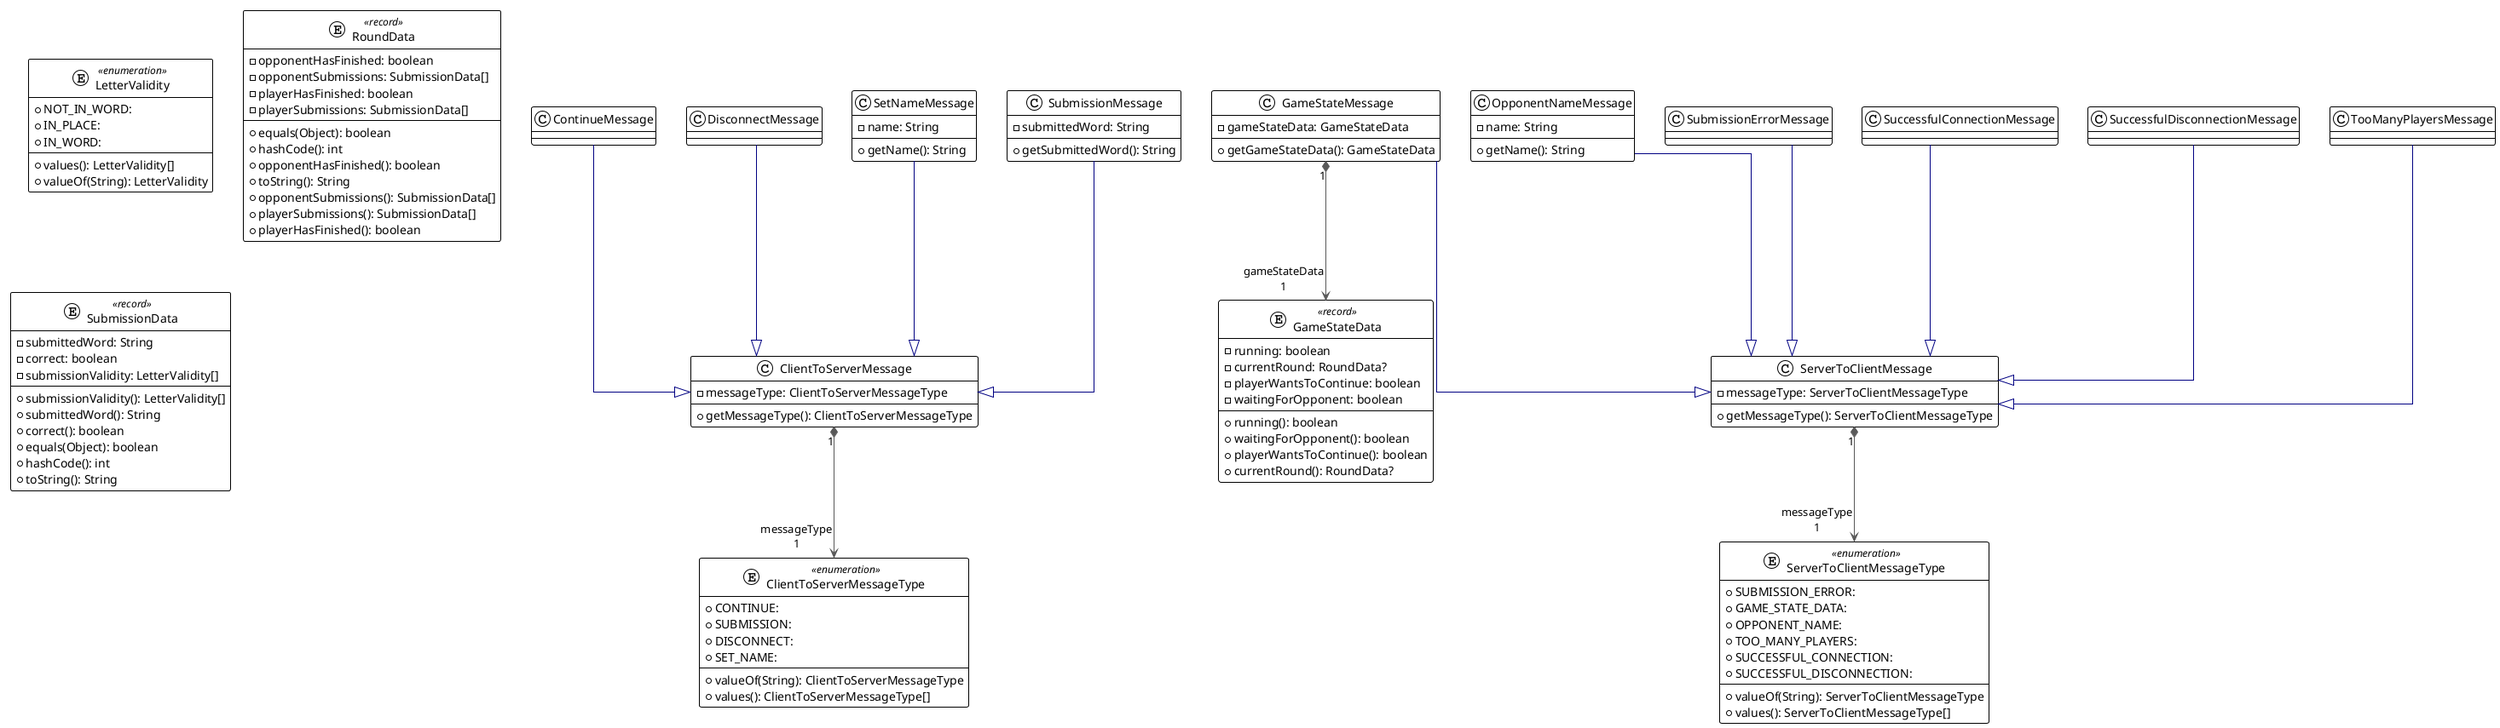 @startuml

!theme plain
top to bottom direction
skinparam linetype ortho

class ClientToServerMessage {
  - messageType: ClientToServerMessageType
  + getMessageType(): ClientToServerMessageType
}
enum ClientToServerMessageType << enumeration >> {
  + CONTINUE: 
  + SUBMISSION: 
  + DISCONNECT: 
  + SET_NAME: 
  + valueOf(String): ClientToServerMessageType
  + values(): ClientToServerMessageType[]
}
class ContinueMessage
class DisconnectMessage
entity GameStateData << record >> {
  - running: boolean
  - currentRound: RoundData?
  - playerWantsToContinue: boolean
  - waitingForOpponent: boolean
  + running(): boolean
  + waitingForOpponent(): boolean
  + playerWantsToContinue(): boolean
  + currentRound(): RoundData?
}
class GameStateMessage {
  - gameStateData: GameStateData
  + getGameStateData(): GameStateData
}
enum LetterValidity << enumeration >> {
  + NOT_IN_WORD: 
  + IN_PLACE: 
  + IN_WORD: 
  + values(): LetterValidity[]
  + valueOf(String): LetterValidity
}
class OpponentNameMessage {
  - name: String
  + getName(): String
}
entity RoundData << record >> {
  - opponentHasFinished: boolean
  - opponentSubmissions: SubmissionData[]
  - playerHasFinished: boolean
  - playerSubmissions: SubmissionData[]
  + equals(Object): boolean
  + hashCode(): int
  + opponentHasFinished(): boolean
  + toString(): String
  + opponentSubmissions(): SubmissionData[]
  + playerSubmissions(): SubmissionData[]
  + playerHasFinished(): boolean
}
class ServerToClientMessage {
  - messageType: ServerToClientMessageType
  + getMessageType(): ServerToClientMessageType
}
enum ServerToClientMessageType << enumeration >> {
  + SUBMISSION_ERROR: 
  + GAME_STATE_DATA: 
  + OPPONENT_NAME: 
  + TOO_MANY_PLAYERS: 
  + SUCCESSFUL_CONNECTION: 
  + SUCCESSFUL_DISCONNECTION: 
  + valueOf(String): ServerToClientMessageType
  + values(): ServerToClientMessageType[]
}
class SetNameMessage {
  - name: String
  + getName(): String
}
entity SubmissionData << record >> {
  - submittedWord: String
  - correct: boolean
  - submissionValidity: LetterValidity[]
  + submissionValidity(): LetterValidity[]
  + submittedWord(): String
  + correct(): boolean
  + equals(Object): boolean
  + hashCode(): int
  + toString(): String
}
class SubmissionErrorMessage
class SubmissionMessage {
  - submittedWord: String
  + getSubmittedWord(): String
}
class SuccessfulConnectionMessage
class SuccessfulDisconnectionMessage
class TooManyPlayersMessage

ClientToServerMessage          "1" *-[#595959,plain]-> "messageType\n1" ClientToServerMessageType      
ContinueMessage                 -[#000082,plain]-^  ClientToServerMessage          
DisconnectMessage               -[#000082,plain]-^  ClientToServerMessage          
GameStateMessage               "1" *-[#595959,plain]-> "gameStateData\n1" GameStateData                  
GameStateMessage                -[#000082,plain]-^  ServerToClientMessage          
OpponentNameMessage             -[#000082,plain]-^  ServerToClientMessage          
ServerToClientMessage          "1" *-[#595959,plain]-> "messageType\n1" ServerToClientMessageType      
SetNameMessage                  -[#000082,plain]-^  ClientToServerMessage          
SubmissionErrorMessage          -[#000082,plain]-^  ServerToClientMessage          
SubmissionMessage               -[#000082,plain]-^  ClientToServerMessage          
SuccessfulConnectionMessage     -[#000082,plain]-^  ServerToClientMessage          
SuccessfulDisconnectionMessage  -[#000082,plain]-^  ServerToClientMessage          
TooManyPlayersMessage           -[#000082,plain]-^  ServerToClientMessage          
@enduml
